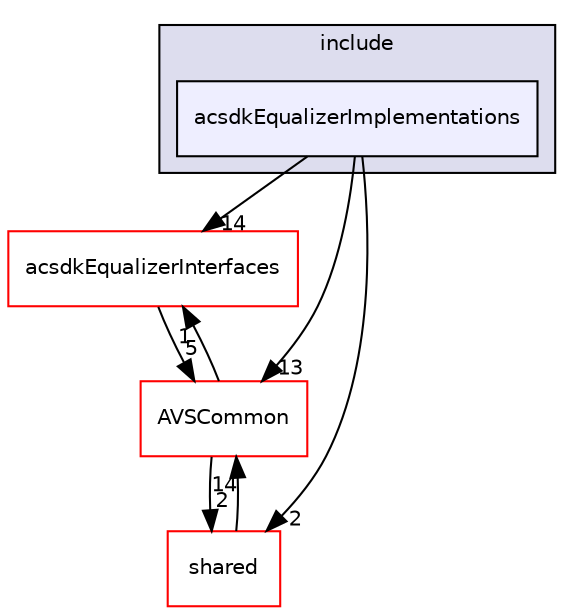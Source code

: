 digraph "/workplace/avs-device-sdk/capabilities/Equalizer/acsdkEqualizerImplementations/include/acsdkEqualizerImplementations" {
  compound=true
  node [ fontsize="10", fontname="Helvetica"];
  edge [ labelfontsize="10", labelfontname="Helvetica"];
  subgraph clusterdir_6828c0ed39d19f7e5a1dc746333688c5 {
    graph [ bgcolor="#ddddee", pencolor="black", label="include" fontname="Helvetica", fontsize="10", URL="dir_6828c0ed39d19f7e5a1dc746333688c5.html"]
  dir_2ec66f4d5098436590eeb93762d865bf [shape=box, label="acsdkEqualizerImplementations", style="filled", fillcolor="#eeeeff", pencolor="black", URL="dir_2ec66f4d5098436590eeb93762d865bf.html"];
  }
  dir_e13649c008142110e36acbd52973a0dc [shape=box label="acsdkEqualizerInterfaces" fillcolor="white" style="filled" color="red" URL="dir_e13649c008142110e36acbd52973a0dc.html"];
  dir_9982052f7ce695d12571567315b2fafa [shape=box label="shared" fillcolor="white" style="filled" color="red" URL="dir_9982052f7ce695d12571567315b2fafa.html"];
  dir_13e65effb2bde530b17b3d5eefcd0266 [shape=box label="AVSCommon" fillcolor="white" style="filled" color="red" URL="dir_13e65effb2bde530b17b3d5eefcd0266.html"];
  dir_e13649c008142110e36acbd52973a0dc->dir_13e65effb2bde530b17b3d5eefcd0266 [headlabel="5", labeldistance=1.5 headhref="dir_000320_000017.html"];
  dir_9982052f7ce695d12571567315b2fafa->dir_13e65effb2bde530b17b3d5eefcd0266 [headlabel="14", labeldistance=1.5 headhref="dir_000598_000017.html"];
  dir_2ec66f4d5098436590eeb93762d865bf->dir_e13649c008142110e36acbd52973a0dc [headlabel="14", labeldistance=1.5 headhref="dir_000317_000320.html"];
  dir_2ec66f4d5098436590eeb93762d865bf->dir_9982052f7ce695d12571567315b2fafa [headlabel="2", labeldistance=1.5 headhref="dir_000317_000598.html"];
  dir_2ec66f4d5098436590eeb93762d865bf->dir_13e65effb2bde530b17b3d5eefcd0266 [headlabel="13", labeldistance=1.5 headhref="dir_000317_000017.html"];
  dir_13e65effb2bde530b17b3d5eefcd0266->dir_e13649c008142110e36acbd52973a0dc [headlabel="1", labeldistance=1.5 headhref="dir_000017_000320.html"];
  dir_13e65effb2bde530b17b3d5eefcd0266->dir_9982052f7ce695d12571567315b2fafa [headlabel="2", labeldistance=1.5 headhref="dir_000017_000598.html"];
}

